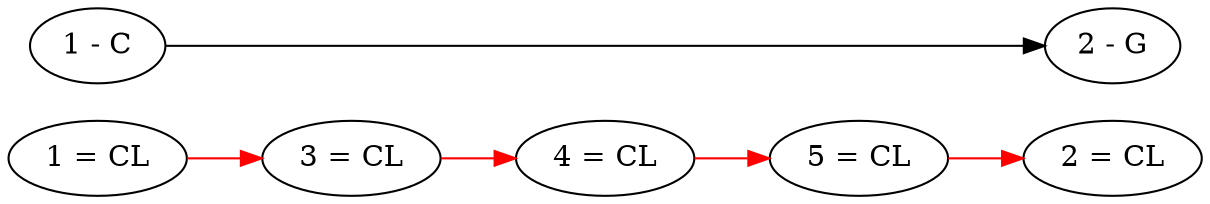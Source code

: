 digraph linear_chain_03 {


  # Weirdly, if you specify horizontal direction, you
  #   have to put the new nodes before the old nodes.
  rankdir="LR";


  # New node relations.
  "1 = CL" -> "3 = CL" [color = red]
  "3 = CL" -> "4 = CL" [color = red]
  "4 = CL" -> "5 = CL" [color = red]
  "5 = CL" -> "2 = CL" [color = red]


  # Old node relations.
  "1 - C" -> "2 - G"


  # Just a visual thing.
  # Make the nodes with the same ID show in the same position.
  { rank=same; "1 - C"; "1 = CL"; }
  { rank=same; "2 - G"; "2 = CL"; }


}
